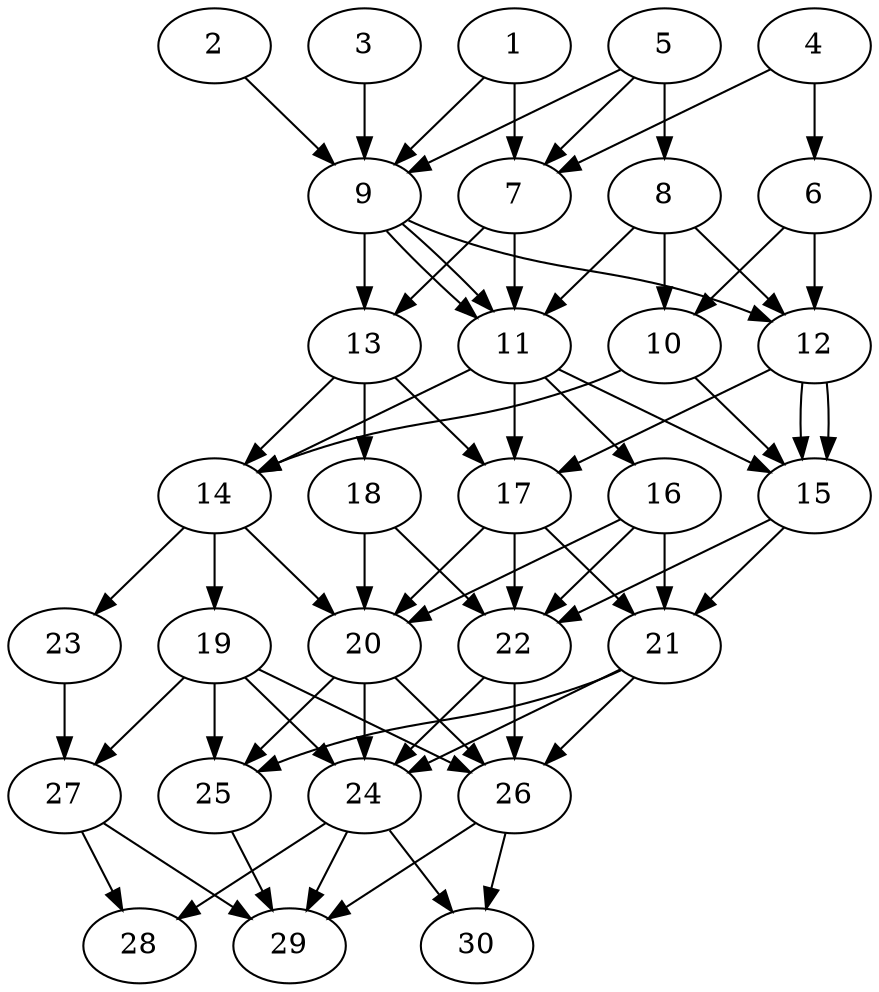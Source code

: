 // DAG automatically generated by daggen at Thu Oct  3 14:04:19 2019
// ./daggen --dot -n 30 --ccr 0.5 --fat 0.5 --regular 0.9 --density 0.9 --mindata 5242880 --maxdata 52428800 
digraph G {
  1 [size="34154496", alpha="0.03", expect_size="17077248"] 
  1 -> 7 [size ="17077248"]
  1 -> 9 [size ="17077248"]
  2 [size="58738688", alpha="0.18", expect_size="29369344"] 
  2 -> 9 [size ="29369344"]
  3 [size="75978752", alpha="0.10", expect_size="37989376"] 
  3 -> 9 [size ="37989376"]
  4 [size="100384768", alpha="0.08", expect_size="50192384"] 
  4 -> 6 [size ="50192384"]
  4 -> 7 [size ="50192384"]
  5 [size="100296704", alpha="0.18", expect_size="50148352"] 
  5 -> 7 [size ="50148352"]
  5 -> 8 [size ="50148352"]
  5 -> 9 [size ="50148352"]
  6 [size="15826944", alpha="0.07", expect_size="7913472"] 
  6 -> 10 [size ="7913472"]
  6 -> 12 [size ="7913472"]
  7 [size="65634304", alpha="0.14", expect_size="32817152"] 
  7 -> 11 [size ="32817152"]
  7 -> 13 [size ="32817152"]
  8 [size="39022592", alpha="0.17", expect_size="19511296"] 
  8 -> 10 [size ="19511296"]
  8 -> 11 [size ="19511296"]
  8 -> 12 [size ="19511296"]
  9 [size="97898496", alpha="0.20", expect_size="48949248"] 
  9 -> 11 [size ="48949248"]
  9 -> 11 [size ="48949248"]
  9 -> 12 [size ="48949248"]
  9 -> 13 [size ="48949248"]
  10 [size="84584448", alpha="0.03", expect_size="42292224"] 
  10 -> 14 [size ="42292224"]
  10 -> 15 [size ="42292224"]
  11 [size="69441536", alpha="0.10", expect_size="34720768"] 
  11 -> 14 [size ="34720768"]
  11 -> 15 [size ="34720768"]
  11 -> 16 [size ="34720768"]
  11 -> 17 [size ="34720768"]
  12 [size="84858880", alpha="0.16", expect_size="42429440"] 
  12 -> 15 [size ="42429440"]
  12 -> 15 [size ="42429440"]
  12 -> 17 [size ="42429440"]
  13 [size="73957376", alpha="0.10", expect_size="36978688"] 
  13 -> 14 [size ="36978688"]
  13 -> 17 [size ="36978688"]
  13 -> 18 [size ="36978688"]
  14 [size="24786944", alpha="0.10", expect_size="12393472"] 
  14 -> 19 [size ="12393472"]
  14 -> 20 [size ="12393472"]
  14 -> 23 [size ="12393472"]
  15 [size="62615552", alpha="0.00", expect_size="31307776"] 
  15 -> 21 [size ="31307776"]
  15 -> 22 [size ="31307776"]
  16 [size="53577728", alpha="0.07", expect_size="26788864"] 
  16 -> 20 [size ="26788864"]
  16 -> 21 [size ="26788864"]
  16 -> 22 [size ="26788864"]
  17 [size="84389888", alpha="0.08", expect_size="42194944"] 
  17 -> 20 [size ="42194944"]
  17 -> 21 [size ="42194944"]
  17 -> 22 [size ="42194944"]
  18 [size="56461312", alpha="0.09", expect_size="28230656"] 
  18 -> 20 [size ="28230656"]
  18 -> 22 [size ="28230656"]
  19 [size="44324864", alpha="0.01", expect_size="22162432"] 
  19 -> 24 [size ="22162432"]
  19 -> 25 [size ="22162432"]
  19 -> 26 [size ="22162432"]
  19 -> 27 [size ="22162432"]
  20 [size="42496000", alpha="0.09", expect_size="21248000"] 
  20 -> 24 [size ="21248000"]
  20 -> 25 [size ="21248000"]
  20 -> 26 [size ="21248000"]
  21 [size="58779648", alpha="0.02", expect_size="29389824"] 
  21 -> 24 [size ="29389824"]
  21 -> 25 [size ="29389824"]
  21 -> 26 [size ="29389824"]
  22 [size="10975232", alpha="0.06", expect_size="5487616"] 
  22 -> 24 [size ="5487616"]
  22 -> 26 [size ="5487616"]
  23 [size="88344576", alpha="0.03", expect_size="44172288"] 
  23 -> 27 [size ="44172288"]
  24 [size="42854400", alpha="0.19", expect_size="21427200"] 
  24 -> 28 [size ="21427200"]
  24 -> 29 [size ="21427200"]
  24 -> 30 [size ="21427200"]
  25 [size="89966592", alpha="0.15", expect_size="44983296"] 
  25 -> 29 [size ="44983296"]
  26 [size="91723776", alpha="0.11", expect_size="45861888"] 
  26 -> 29 [size ="45861888"]
  26 -> 30 [size ="45861888"]
  27 [size="29980672", alpha="0.19", expect_size="14990336"] 
  27 -> 28 [size ="14990336"]
  27 -> 29 [size ="14990336"]
  28 [size="66588672", alpha="0.14", expect_size="33294336"] 
  29 [size="16826368", alpha="0.06", expect_size="8413184"] 
  30 [size="22165504", alpha="0.15", expect_size="11082752"] 
}
